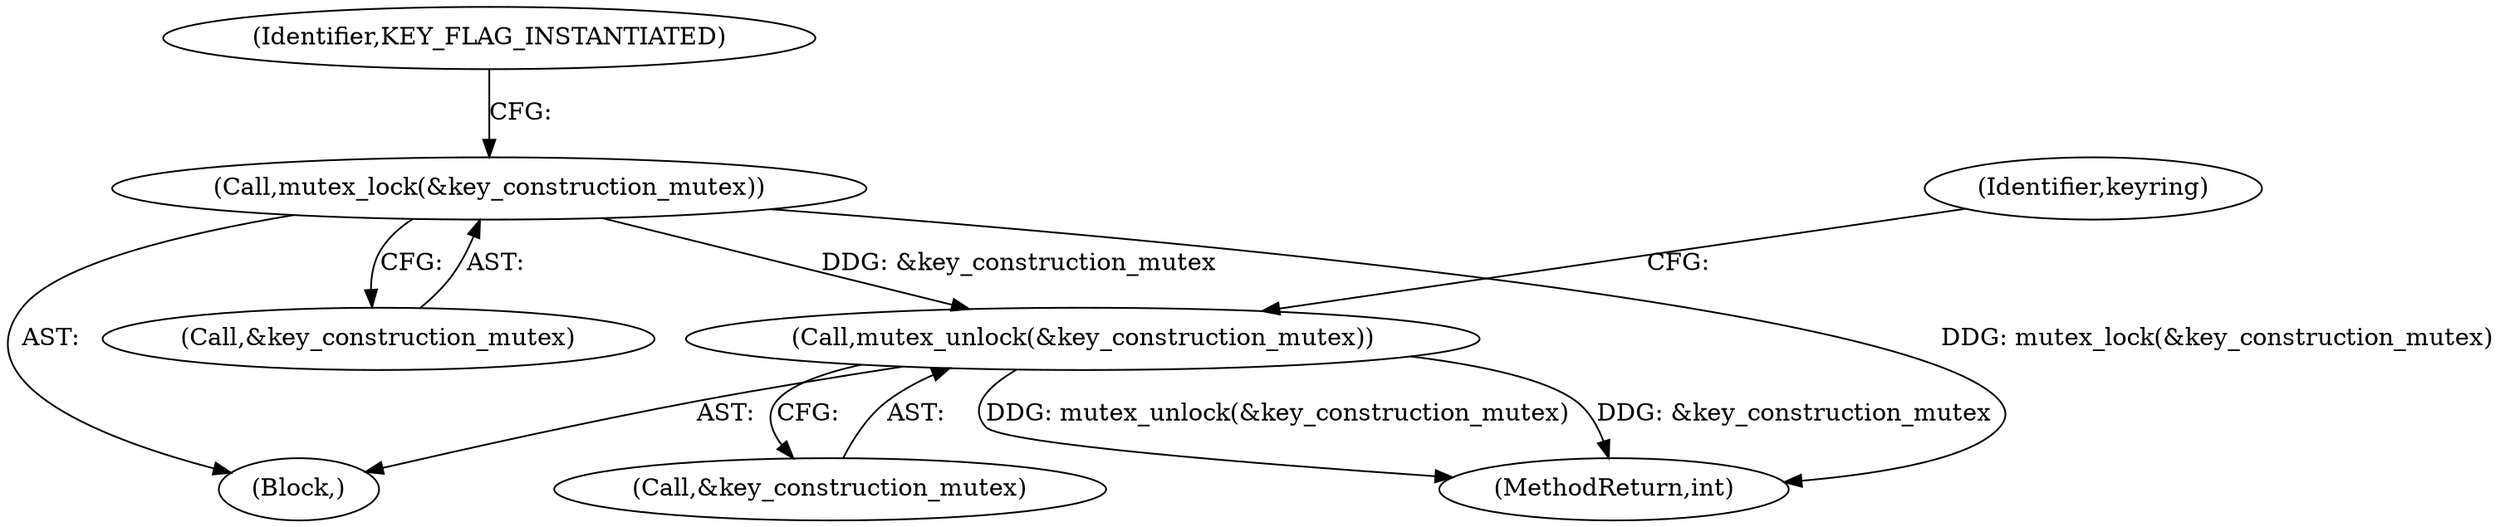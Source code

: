 digraph "0_linux_363b02dab09b3226f3bd1420dad9c72b79a42a76_6@API" {
"1000151" [label="(Call,mutex_lock(&key_construction_mutex))"];
"1000234" [label="(Call,mutex_unlock(&key_construction_mutex))"];
"1000234" [label="(Call,mutex_unlock(&key_construction_mutex))"];
"1000111" [label="(Block,)"];
"1000157" [label="(Identifier,KEY_FLAG_INSTANTIATED)"];
"1000239" [label="(Identifier,keyring)"];
"1000235" [label="(Call,&key_construction_mutex)"];
"1000151" [label="(Call,mutex_lock(&key_construction_mutex))"];
"1000152" [label="(Call,&key_construction_mutex)"];
"1000265" [label="(MethodReturn,int)"];
"1000151" -> "1000111"  [label="AST: "];
"1000151" -> "1000152"  [label="CFG: "];
"1000152" -> "1000151"  [label="AST: "];
"1000157" -> "1000151"  [label="CFG: "];
"1000151" -> "1000265"  [label="DDG: mutex_lock(&key_construction_mutex)"];
"1000151" -> "1000234"  [label="DDG: &key_construction_mutex"];
"1000234" -> "1000111"  [label="AST: "];
"1000234" -> "1000235"  [label="CFG: "];
"1000235" -> "1000234"  [label="AST: "];
"1000239" -> "1000234"  [label="CFG: "];
"1000234" -> "1000265"  [label="DDG: &key_construction_mutex"];
"1000234" -> "1000265"  [label="DDG: mutex_unlock(&key_construction_mutex)"];
}
